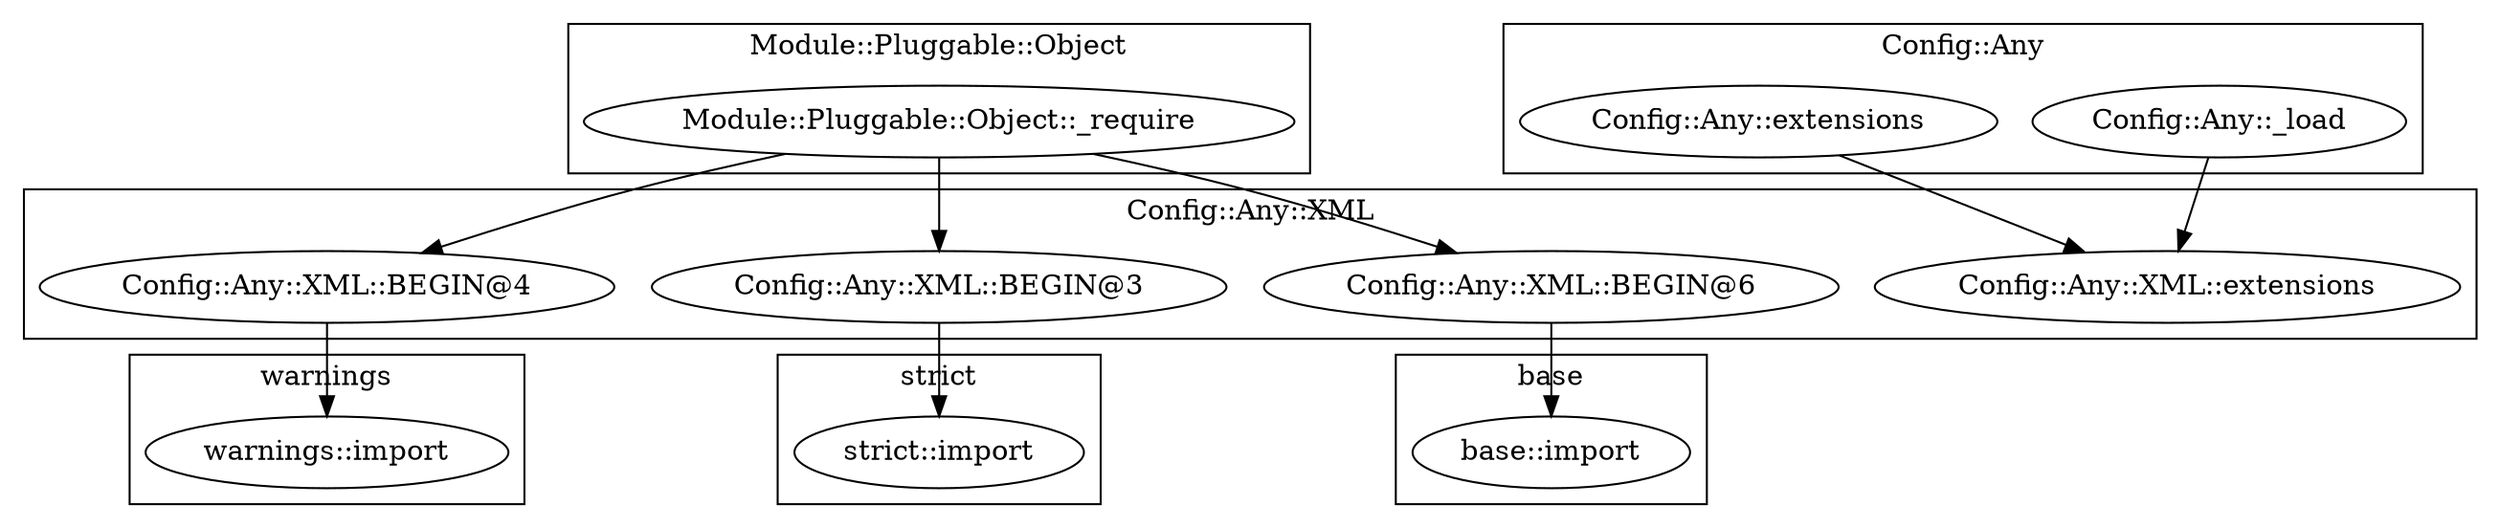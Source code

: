 digraph {
graph [overlap=false]
subgraph cluster_warnings {
	label="warnings";
	"warnings::import";
}
subgraph cluster_base {
	label="base";
	"base::import";
}
subgraph cluster_Module_Pluggable_Object {
	label="Module::Pluggable::Object";
	"Module::Pluggable::Object::_require";
}
subgraph cluster_Config_Any {
	label="Config::Any";
	"Config::Any::_load";
	"Config::Any::extensions";
}
subgraph cluster_strict {
	label="strict";
	"strict::import";
}
subgraph cluster_Config_Any_XML {
	label="Config::Any::XML";
	"Config::Any::XML::BEGIN@4";
	"Config::Any::XML::BEGIN@3";
	"Config::Any::XML::BEGIN@6";
	"Config::Any::XML::extensions";
}
"Module::Pluggable::Object::_require" -> "Config::Any::XML::BEGIN@4";
"Module::Pluggable::Object::_require" -> "Config::Any::XML::BEGIN@3";
"Config::Any::XML::BEGIN@3" -> "strict::import";
"Config::Any::_load" -> "Config::Any::XML::extensions";
"Config::Any::extensions" -> "Config::Any::XML::extensions";
"Config::Any::XML::BEGIN@6" -> "base::import";
"Config::Any::XML::BEGIN@4" -> "warnings::import";
"Module::Pluggable::Object::_require" -> "Config::Any::XML::BEGIN@6";
}
